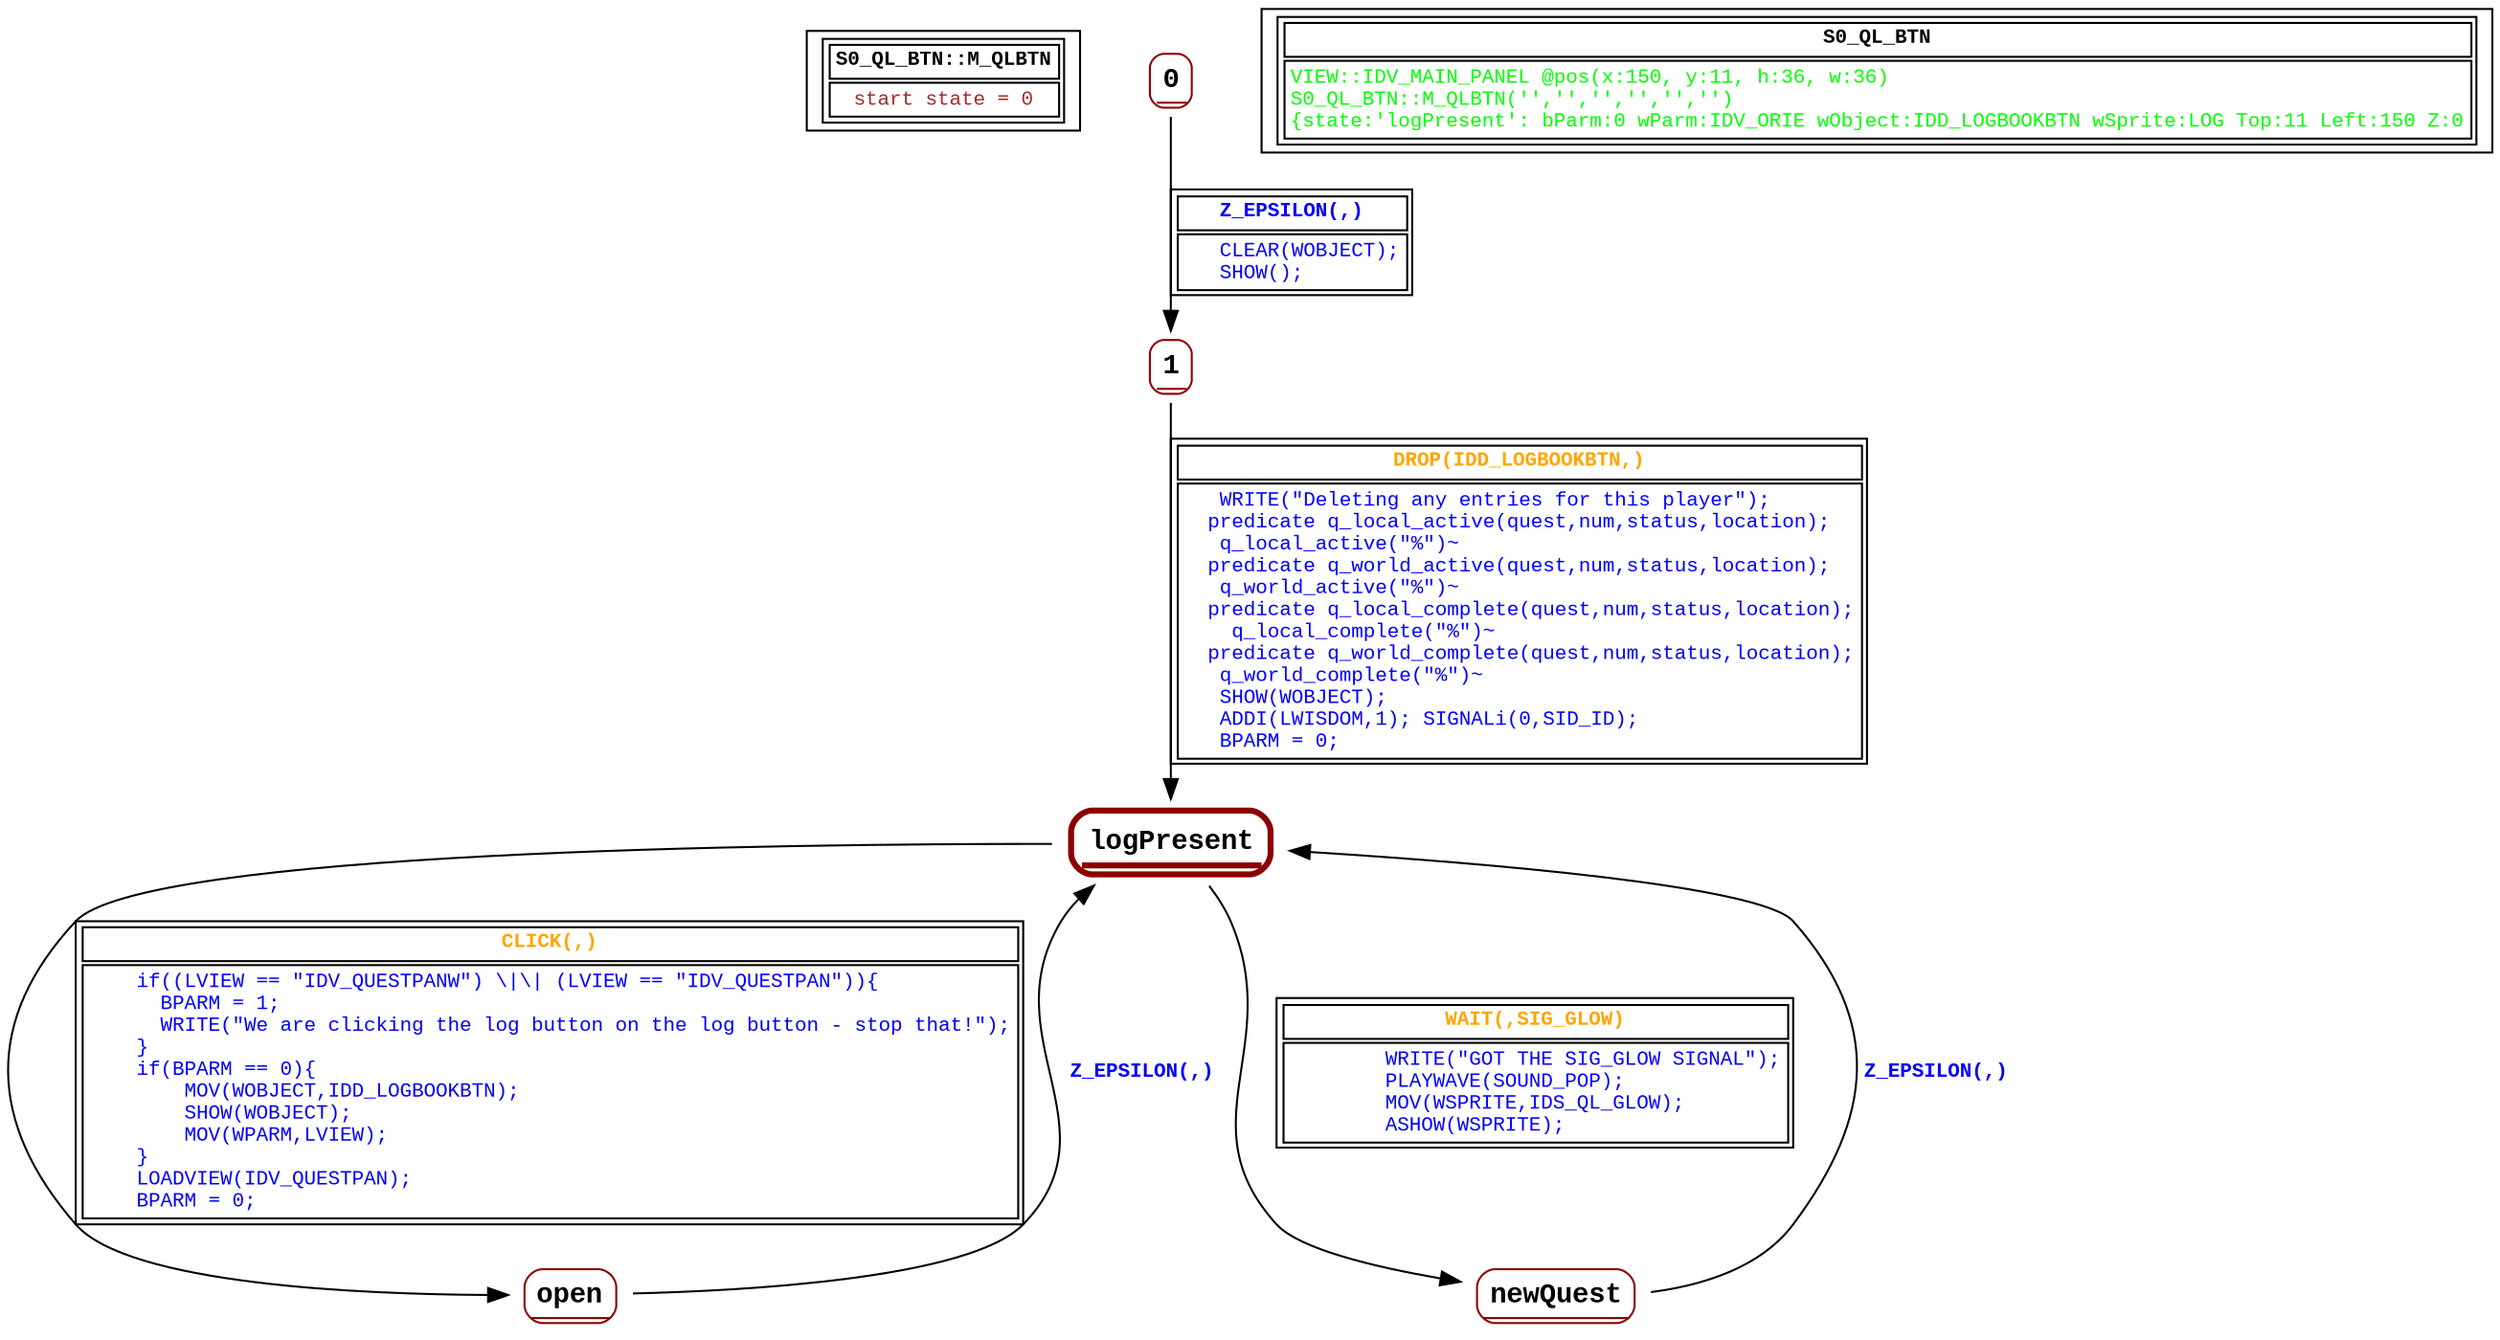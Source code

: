 digraph Automaton {
 fontname="Courier New"
	node [shape=oval, fontname="Courier New"];
	filename[shape = record, fontsize=10, label=< <table border="1"><tr><td><b>S0_QL_BTN::M_QLBTN<br align="left"/></b></td></tr>
<tr><td><font point-size="10" color ="brown">start state = 0<br align="left"/></font></td></tr></table>>
];
	0[shape = none, fontsize=14, label=< <table border="1" color="darkred" style="rounded"><tr><td sides="b"><b>0<br align="left"/></b></td></tr>
</table>>];
"0" -> "1" [fontcolor=blue,fontsize=10,fontname="Courier New", label=< <table border="1"><tr><td><b>Z_EPSILON(,)<br align="left"/></b></td></tr>
<tr><td><font point-size="10" color ="blue">   CLEAR(WOBJECT);<br align="left"/>   SHOW();<br align="left"/></font></td></tr></table>>
];
	1[shape = none, fontsize=14, label=< <table border="1" color="darkred" style="rounded"><tr><td sides="b"><b>1<br align="left"/></b></td></tr>
</table>>];
"1" -> "logPresent" [fontcolor=orange,fontsize=10,fontname="Courier New", label=< <table border="1"><tr><td><b>DROP(IDD_LOGBOOKBTN,)<br align="left"/></b></td></tr>
<tr><td><font point-size="10" color ="blue">   WRITE(&quot;Deleting any entries for this player&quot;);<br align="left"/>  predicate q_local_active(quest,num,status,location);<br align="left"/>   q_local_active(&quot;%&quot;)~<br align="left"/>  predicate q_world_active(quest,num,status,location);<br align="left"/>   q_world_active(&quot;%&quot;)~<br align="left"/>  predicate q_local_complete(quest,num,status,location);<br align="left"/>    q_local_complete(&quot;%&quot;)~<br align="left"/>  predicate q_world_complete(quest,num,status,location);<br align="left"/>   q_world_complete(&quot;%&quot;)~<br align="left"/>   SHOW(WOBJECT);<br align="left"/>   ADDI(LWISDOM,1); SIGNALi(0,SID_ID);<br align="left"/>   BPARM = 0;<br align="left"/></font></td></tr></table>>
];
	logPresent[shape = none, fontsize=14, label=< <table border="3" color="darkred" style="rounded"><tr><td sides="b"><b>logPresent<br align="left"/></b></td></tr>
</table>>];
"logPresent" -> "open" [fontcolor=orange,fontsize=10,fontname="Courier New", label=< <table border="1"><tr><td><b>CLICK(,)<br align="left"/></b></td></tr>
<tr><td><font point-size="10" color ="blue">    if((LVIEW == &quot;IDV_QUESTPANW&quot;) \|\| (LVIEW == &quot;IDV_QUESTPAN&quot;))&#123;<br align="left"/>      BPARM = 1;<br align="left"/>      WRITE(&quot;We are clicking the log button on the log button - stop that!&quot;);<br align="left"/>    &#125;<br align="left"/>    if(BPARM == 0)&#123;<br align="left"/>        MOV(WOBJECT,IDD_LOGBOOKBTN);<br align="left"/>        SHOW(WOBJECT);<br align="left"/>        MOV(WPARM,LVIEW);<br align="left"/>    &#125;<br align="left"/>    LOADVIEW(IDV_QUESTPAN);<br align="left"/>    BPARM = 0;<br align="left"/></font></td></tr></table>>
];
"logPresent" -> "newQuest" [fontcolor=orange,fontsize=10,fontname="Courier New", label=< <table border="1"><tr><td><b>WAIT(,SIG_GLOW)<br align="left"/></b></td></tr>
<tr><td><font point-size="10" color ="blue">        WRITE(&quot;GOT THE SIG_GLOW SIGNAL&quot;);<br align="left"/>        PLAYWAVE(SOUND_POP);<br align="left"/>        MOV(WSPRITE,IDS_QL_GLOW);<br align="left"/>        ASHOW(WSPRITE);<br align="left"/></font></td></tr></table>>
];
	newQuest[shape = none, fontsize=14, label=< <table border="1" color="darkred" style="rounded"><tr><td sides="b"><b>newQuest<br align="left"/></b></td></tr>
</table>>];
"newQuest" -> "logPresent" [fontcolor=blue,fontsize=10,fontname="Courier New", label=< <table border="0"><tr><td><b>Z_EPSILON(,)<br align="left"/></b></td></tr>
</table>>
];
	open[shape = none, fontsize=14, label=< <table border="1" color="darkred" style="rounded"><tr><td sides="b"><b>open<br align="left"/></b></td></tr>
</table>>];
"open" -> "logPresent" [fontcolor=blue,fontsize=10,fontname="Courier New", label=< <table border="0"><tr><td><b>Z_EPSILON(,)<br align="left"/></b></td></tr>
</table>>
];
	status[shape = record, fontsize=10, label=< <table border="1"><tr><td><b>S0_QL_BTN<br align="left"/></b></td></tr>
<tr><td><font point-size="10" color ="green">VIEW::IDV_MAIN_PANEL @pos(x:150, y:11, h:36, w:36)<br align="left"/>S0_QL_BTN::M_QLBTN(&apos;&apos;,&apos;&apos;,&apos;&apos;,&apos;&apos;,&apos;&apos;,&apos;&apos;)<br align="left"/>			&#123;state:&apos;logPresent&apos;: bParm:0 wParm:IDV_ORIE wObject:IDD_LOGBOOKBTN wSprite:LOG Top:11 Left:150 Z:0<br align="left"/></font></td></tr></table>>
];
}
